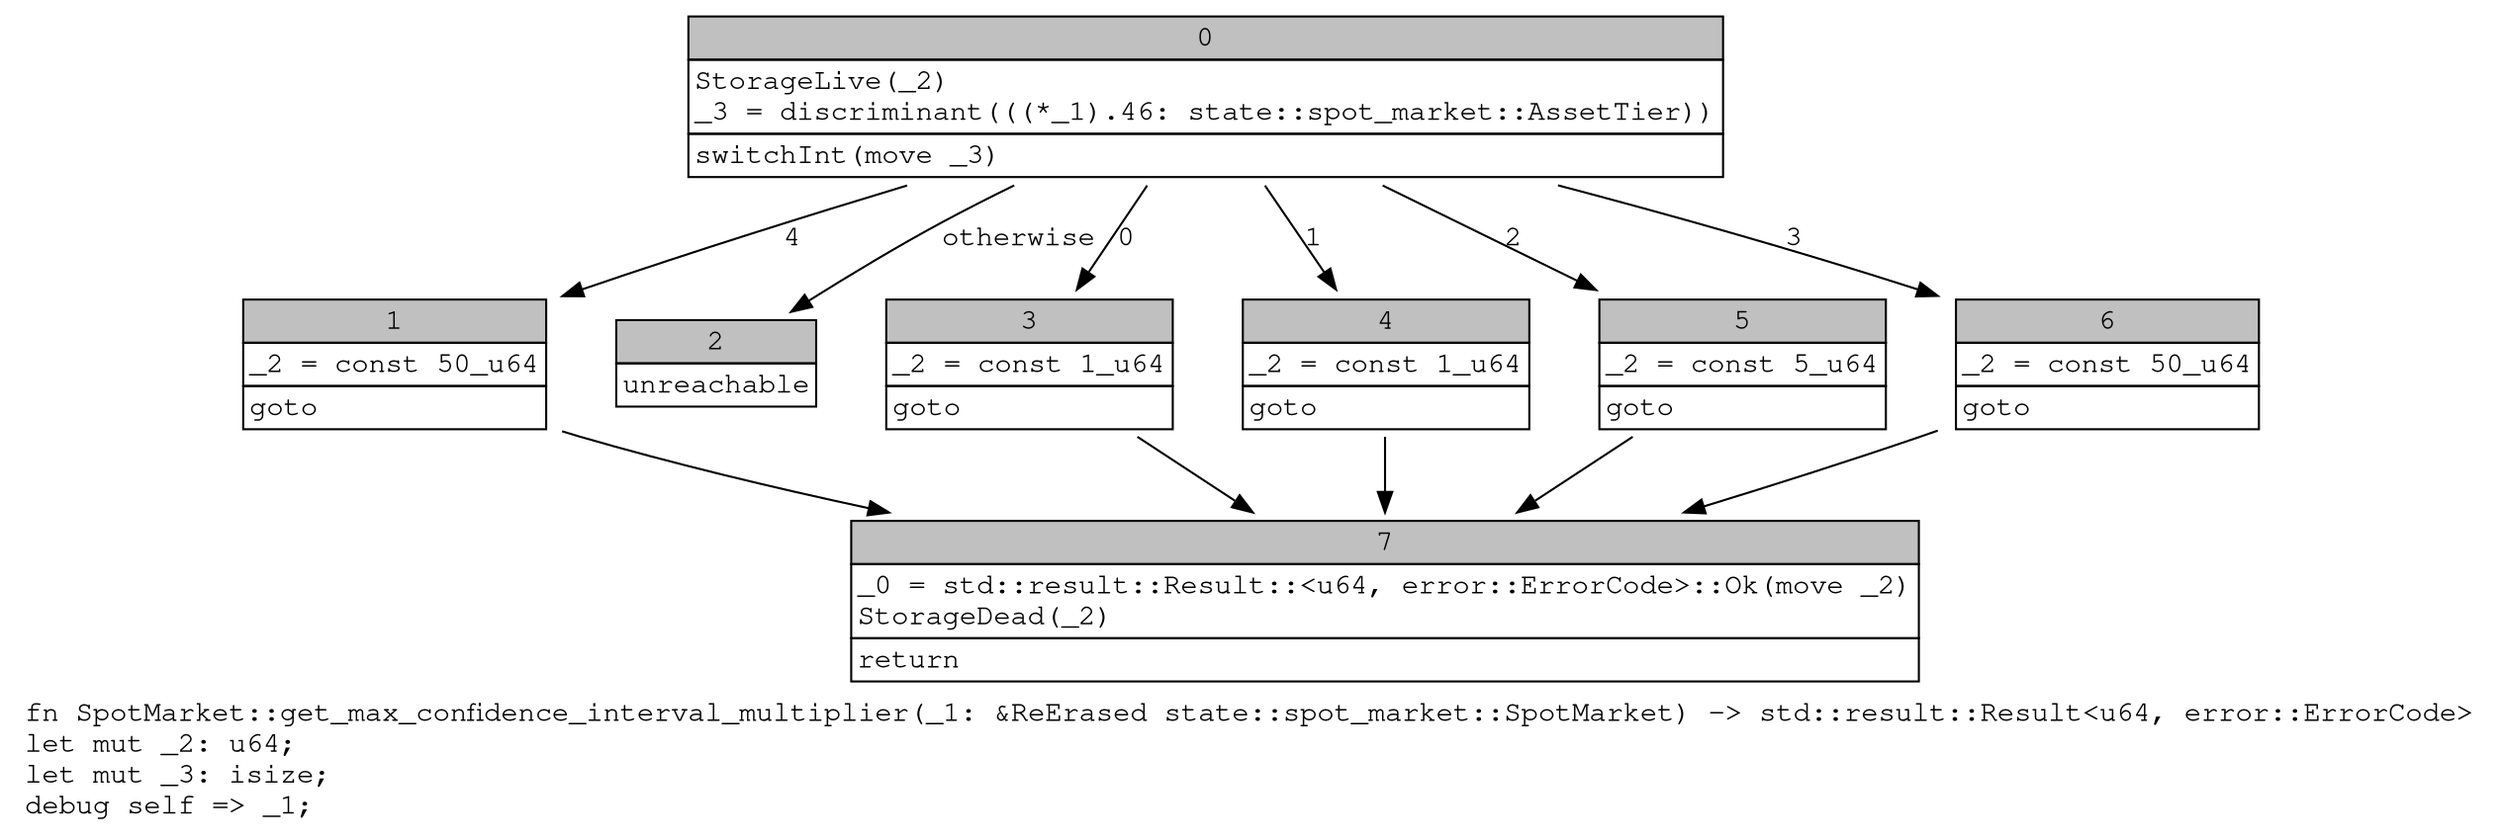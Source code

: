 digraph Mir_0_4078 {
    graph [fontname="Courier, monospace"];
    node [fontname="Courier, monospace"];
    edge [fontname="Courier, monospace"];
    label=<fn SpotMarket::get_max_confidence_interval_multiplier(_1: &amp;ReErased state::spot_market::SpotMarket) -&gt; std::result::Result&lt;u64, error::ErrorCode&gt;<br align="left"/>let mut _2: u64;<br align="left"/>let mut _3: isize;<br align="left"/>debug self =&gt; _1;<br align="left"/>>;
    bb0__0_4078 [shape="none", label=<<table border="0" cellborder="1" cellspacing="0"><tr><td bgcolor="gray" align="center" colspan="1">0</td></tr><tr><td align="left" balign="left">StorageLive(_2)<br/>_3 = discriminant(((*_1).46: state::spot_market::AssetTier))<br/></td></tr><tr><td align="left">switchInt(move _3)</td></tr></table>>];
    bb1__0_4078 [shape="none", label=<<table border="0" cellborder="1" cellspacing="0"><tr><td bgcolor="gray" align="center" colspan="1">1</td></tr><tr><td align="left" balign="left">_2 = const 50_u64<br/></td></tr><tr><td align="left">goto</td></tr></table>>];
    bb2__0_4078 [shape="none", label=<<table border="0" cellborder="1" cellspacing="0"><tr><td bgcolor="gray" align="center" colspan="1">2</td></tr><tr><td align="left">unreachable</td></tr></table>>];
    bb3__0_4078 [shape="none", label=<<table border="0" cellborder="1" cellspacing="0"><tr><td bgcolor="gray" align="center" colspan="1">3</td></tr><tr><td align="left" balign="left">_2 = const 1_u64<br/></td></tr><tr><td align="left">goto</td></tr></table>>];
    bb4__0_4078 [shape="none", label=<<table border="0" cellborder="1" cellspacing="0"><tr><td bgcolor="gray" align="center" colspan="1">4</td></tr><tr><td align="left" balign="left">_2 = const 1_u64<br/></td></tr><tr><td align="left">goto</td></tr></table>>];
    bb5__0_4078 [shape="none", label=<<table border="0" cellborder="1" cellspacing="0"><tr><td bgcolor="gray" align="center" colspan="1">5</td></tr><tr><td align="left" balign="left">_2 = const 5_u64<br/></td></tr><tr><td align="left">goto</td></tr></table>>];
    bb6__0_4078 [shape="none", label=<<table border="0" cellborder="1" cellspacing="0"><tr><td bgcolor="gray" align="center" colspan="1">6</td></tr><tr><td align="left" balign="left">_2 = const 50_u64<br/></td></tr><tr><td align="left">goto</td></tr></table>>];
    bb7__0_4078 [shape="none", label=<<table border="0" cellborder="1" cellspacing="0"><tr><td bgcolor="gray" align="center" colspan="1">7</td></tr><tr><td align="left" balign="left">_0 = std::result::Result::&lt;u64, error::ErrorCode&gt;::Ok(move _2)<br/>StorageDead(_2)<br/></td></tr><tr><td align="left">return</td></tr></table>>];
    bb0__0_4078 -> bb3__0_4078 [label="0"];
    bb0__0_4078 -> bb4__0_4078 [label="1"];
    bb0__0_4078 -> bb5__0_4078 [label="2"];
    bb0__0_4078 -> bb6__0_4078 [label="3"];
    bb0__0_4078 -> bb1__0_4078 [label="4"];
    bb0__0_4078 -> bb2__0_4078 [label="otherwise"];
    bb1__0_4078 -> bb7__0_4078 [label=""];
    bb3__0_4078 -> bb7__0_4078 [label=""];
    bb4__0_4078 -> bb7__0_4078 [label=""];
    bb5__0_4078 -> bb7__0_4078 [label=""];
    bb6__0_4078 -> bb7__0_4078 [label=""];
}
